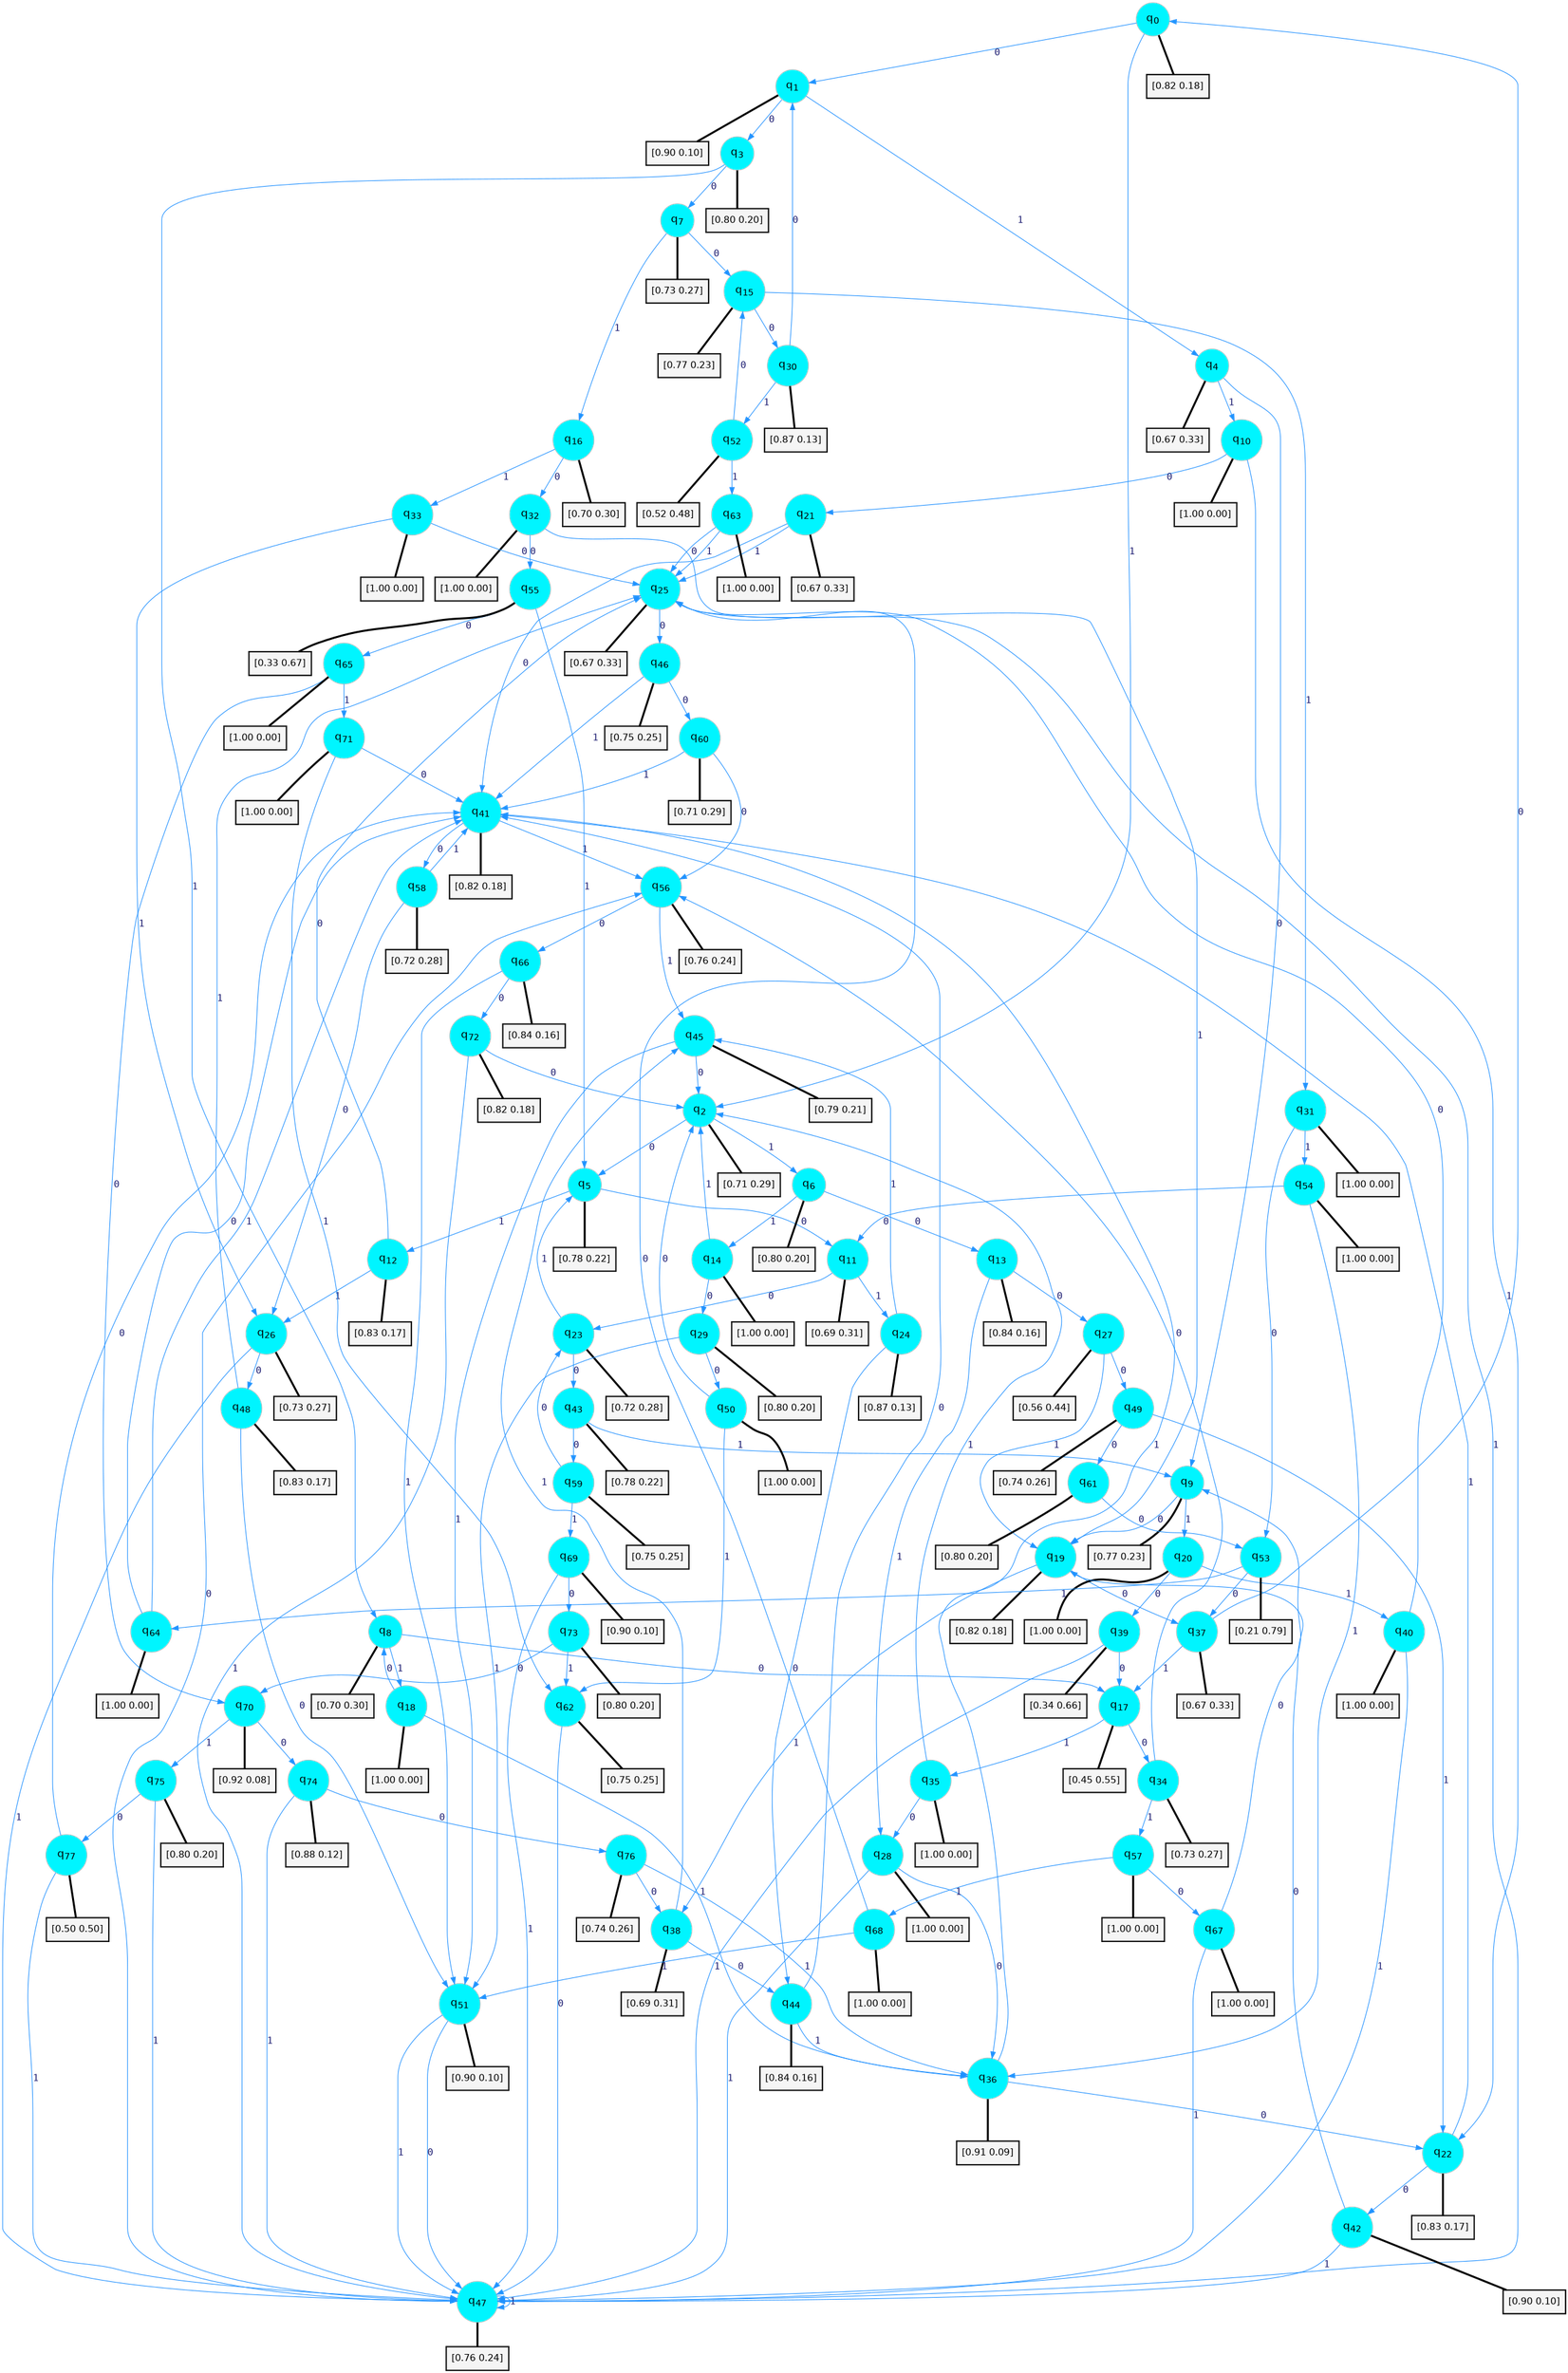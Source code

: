 digraph G {
graph [
bgcolor=transparent, dpi=300, rankdir=TD, size="40,25"];
node [
color=gray, fillcolor=turquoise1, fontcolor=black, fontname=Helvetica, fontsize=16, fontweight=bold, shape=circle, style=filled];
edge [
arrowsize=1, color=dodgerblue1, fontcolor=midnightblue, fontname=courier, fontweight=bold, penwidth=1, style=solid, weight=20];
0[label=<q<SUB>0</SUB>>];
1[label=<q<SUB>1</SUB>>];
2[label=<q<SUB>2</SUB>>];
3[label=<q<SUB>3</SUB>>];
4[label=<q<SUB>4</SUB>>];
5[label=<q<SUB>5</SUB>>];
6[label=<q<SUB>6</SUB>>];
7[label=<q<SUB>7</SUB>>];
8[label=<q<SUB>8</SUB>>];
9[label=<q<SUB>9</SUB>>];
10[label=<q<SUB>10</SUB>>];
11[label=<q<SUB>11</SUB>>];
12[label=<q<SUB>12</SUB>>];
13[label=<q<SUB>13</SUB>>];
14[label=<q<SUB>14</SUB>>];
15[label=<q<SUB>15</SUB>>];
16[label=<q<SUB>16</SUB>>];
17[label=<q<SUB>17</SUB>>];
18[label=<q<SUB>18</SUB>>];
19[label=<q<SUB>19</SUB>>];
20[label=<q<SUB>20</SUB>>];
21[label=<q<SUB>21</SUB>>];
22[label=<q<SUB>22</SUB>>];
23[label=<q<SUB>23</SUB>>];
24[label=<q<SUB>24</SUB>>];
25[label=<q<SUB>25</SUB>>];
26[label=<q<SUB>26</SUB>>];
27[label=<q<SUB>27</SUB>>];
28[label=<q<SUB>28</SUB>>];
29[label=<q<SUB>29</SUB>>];
30[label=<q<SUB>30</SUB>>];
31[label=<q<SUB>31</SUB>>];
32[label=<q<SUB>32</SUB>>];
33[label=<q<SUB>33</SUB>>];
34[label=<q<SUB>34</SUB>>];
35[label=<q<SUB>35</SUB>>];
36[label=<q<SUB>36</SUB>>];
37[label=<q<SUB>37</SUB>>];
38[label=<q<SUB>38</SUB>>];
39[label=<q<SUB>39</SUB>>];
40[label=<q<SUB>40</SUB>>];
41[label=<q<SUB>41</SUB>>];
42[label=<q<SUB>42</SUB>>];
43[label=<q<SUB>43</SUB>>];
44[label=<q<SUB>44</SUB>>];
45[label=<q<SUB>45</SUB>>];
46[label=<q<SUB>46</SUB>>];
47[label=<q<SUB>47</SUB>>];
48[label=<q<SUB>48</SUB>>];
49[label=<q<SUB>49</SUB>>];
50[label=<q<SUB>50</SUB>>];
51[label=<q<SUB>51</SUB>>];
52[label=<q<SUB>52</SUB>>];
53[label=<q<SUB>53</SUB>>];
54[label=<q<SUB>54</SUB>>];
55[label=<q<SUB>55</SUB>>];
56[label=<q<SUB>56</SUB>>];
57[label=<q<SUB>57</SUB>>];
58[label=<q<SUB>58</SUB>>];
59[label=<q<SUB>59</SUB>>];
60[label=<q<SUB>60</SUB>>];
61[label=<q<SUB>61</SUB>>];
62[label=<q<SUB>62</SUB>>];
63[label=<q<SUB>63</SUB>>];
64[label=<q<SUB>64</SUB>>];
65[label=<q<SUB>65</SUB>>];
66[label=<q<SUB>66</SUB>>];
67[label=<q<SUB>67</SUB>>];
68[label=<q<SUB>68</SUB>>];
69[label=<q<SUB>69</SUB>>];
70[label=<q<SUB>70</SUB>>];
71[label=<q<SUB>71</SUB>>];
72[label=<q<SUB>72</SUB>>];
73[label=<q<SUB>73</SUB>>];
74[label=<q<SUB>74</SUB>>];
75[label=<q<SUB>75</SUB>>];
76[label=<q<SUB>76</SUB>>];
77[label=<q<SUB>77</SUB>>];
78[label="[0.82 0.18]", shape=box,fontcolor=black, fontname=Helvetica, fontsize=14, penwidth=2, fillcolor=whitesmoke,color=black];
79[label="[0.90 0.10]", shape=box,fontcolor=black, fontname=Helvetica, fontsize=14, penwidth=2, fillcolor=whitesmoke,color=black];
80[label="[0.71 0.29]", shape=box,fontcolor=black, fontname=Helvetica, fontsize=14, penwidth=2, fillcolor=whitesmoke,color=black];
81[label="[0.80 0.20]", shape=box,fontcolor=black, fontname=Helvetica, fontsize=14, penwidth=2, fillcolor=whitesmoke,color=black];
82[label="[0.67 0.33]", shape=box,fontcolor=black, fontname=Helvetica, fontsize=14, penwidth=2, fillcolor=whitesmoke,color=black];
83[label="[0.78 0.22]", shape=box,fontcolor=black, fontname=Helvetica, fontsize=14, penwidth=2, fillcolor=whitesmoke,color=black];
84[label="[0.80 0.20]", shape=box,fontcolor=black, fontname=Helvetica, fontsize=14, penwidth=2, fillcolor=whitesmoke,color=black];
85[label="[0.73 0.27]", shape=box,fontcolor=black, fontname=Helvetica, fontsize=14, penwidth=2, fillcolor=whitesmoke,color=black];
86[label="[0.70 0.30]", shape=box,fontcolor=black, fontname=Helvetica, fontsize=14, penwidth=2, fillcolor=whitesmoke,color=black];
87[label="[0.77 0.23]", shape=box,fontcolor=black, fontname=Helvetica, fontsize=14, penwidth=2, fillcolor=whitesmoke,color=black];
88[label="[1.00 0.00]", shape=box,fontcolor=black, fontname=Helvetica, fontsize=14, penwidth=2, fillcolor=whitesmoke,color=black];
89[label="[0.69 0.31]", shape=box,fontcolor=black, fontname=Helvetica, fontsize=14, penwidth=2, fillcolor=whitesmoke,color=black];
90[label="[0.83 0.17]", shape=box,fontcolor=black, fontname=Helvetica, fontsize=14, penwidth=2, fillcolor=whitesmoke,color=black];
91[label="[0.84 0.16]", shape=box,fontcolor=black, fontname=Helvetica, fontsize=14, penwidth=2, fillcolor=whitesmoke,color=black];
92[label="[1.00 0.00]", shape=box,fontcolor=black, fontname=Helvetica, fontsize=14, penwidth=2, fillcolor=whitesmoke,color=black];
93[label="[0.77 0.23]", shape=box,fontcolor=black, fontname=Helvetica, fontsize=14, penwidth=2, fillcolor=whitesmoke,color=black];
94[label="[0.70 0.30]", shape=box,fontcolor=black, fontname=Helvetica, fontsize=14, penwidth=2, fillcolor=whitesmoke,color=black];
95[label="[0.45 0.55]", shape=box,fontcolor=black, fontname=Helvetica, fontsize=14, penwidth=2, fillcolor=whitesmoke,color=black];
96[label="[1.00 0.00]", shape=box,fontcolor=black, fontname=Helvetica, fontsize=14, penwidth=2, fillcolor=whitesmoke,color=black];
97[label="[0.82 0.18]", shape=box,fontcolor=black, fontname=Helvetica, fontsize=14, penwidth=2, fillcolor=whitesmoke,color=black];
98[label="[1.00 0.00]", shape=box,fontcolor=black, fontname=Helvetica, fontsize=14, penwidth=2, fillcolor=whitesmoke,color=black];
99[label="[0.67 0.33]", shape=box,fontcolor=black, fontname=Helvetica, fontsize=14, penwidth=2, fillcolor=whitesmoke,color=black];
100[label="[0.83 0.17]", shape=box,fontcolor=black, fontname=Helvetica, fontsize=14, penwidth=2, fillcolor=whitesmoke,color=black];
101[label="[0.72 0.28]", shape=box,fontcolor=black, fontname=Helvetica, fontsize=14, penwidth=2, fillcolor=whitesmoke,color=black];
102[label="[0.87 0.13]", shape=box,fontcolor=black, fontname=Helvetica, fontsize=14, penwidth=2, fillcolor=whitesmoke,color=black];
103[label="[0.67 0.33]", shape=box,fontcolor=black, fontname=Helvetica, fontsize=14, penwidth=2, fillcolor=whitesmoke,color=black];
104[label="[0.73 0.27]", shape=box,fontcolor=black, fontname=Helvetica, fontsize=14, penwidth=2, fillcolor=whitesmoke,color=black];
105[label="[0.56 0.44]", shape=box,fontcolor=black, fontname=Helvetica, fontsize=14, penwidth=2, fillcolor=whitesmoke,color=black];
106[label="[1.00 0.00]", shape=box,fontcolor=black, fontname=Helvetica, fontsize=14, penwidth=2, fillcolor=whitesmoke,color=black];
107[label="[0.80 0.20]", shape=box,fontcolor=black, fontname=Helvetica, fontsize=14, penwidth=2, fillcolor=whitesmoke,color=black];
108[label="[0.87 0.13]", shape=box,fontcolor=black, fontname=Helvetica, fontsize=14, penwidth=2, fillcolor=whitesmoke,color=black];
109[label="[1.00 0.00]", shape=box,fontcolor=black, fontname=Helvetica, fontsize=14, penwidth=2, fillcolor=whitesmoke,color=black];
110[label="[1.00 0.00]", shape=box,fontcolor=black, fontname=Helvetica, fontsize=14, penwidth=2, fillcolor=whitesmoke,color=black];
111[label="[1.00 0.00]", shape=box,fontcolor=black, fontname=Helvetica, fontsize=14, penwidth=2, fillcolor=whitesmoke,color=black];
112[label="[0.73 0.27]", shape=box,fontcolor=black, fontname=Helvetica, fontsize=14, penwidth=2, fillcolor=whitesmoke,color=black];
113[label="[1.00 0.00]", shape=box,fontcolor=black, fontname=Helvetica, fontsize=14, penwidth=2, fillcolor=whitesmoke,color=black];
114[label="[0.91 0.09]", shape=box,fontcolor=black, fontname=Helvetica, fontsize=14, penwidth=2, fillcolor=whitesmoke,color=black];
115[label="[0.67 0.33]", shape=box,fontcolor=black, fontname=Helvetica, fontsize=14, penwidth=2, fillcolor=whitesmoke,color=black];
116[label="[0.69 0.31]", shape=box,fontcolor=black, fontname=Helvetica, fontsize=14, penwidth=2, fillcolor=whitesmoke,color=black];
117[label="[0.34 0.66]", shape=box,fontcolor=black, fontname=Helvetica, fontsize=14, penwidth=2, fillcolor=whitesmoke,color=black];
118[label="[1.00 0.00]", shape=box,fontcolor=black, fontname=Helvetica, fontsize=14, penwidth=2, fillcolor=whitesmoke,color=black];
119[label="[0.82 0.18]", shape=box,fontcolor=black, fontname=Helvetica, fontsize=14, penwidth=2, fillcolor=whitesmoke,color=black];
120[label="[0.90 0.10]", shape=box,fontcolor=black, fontname=Helvetica, fontsize=14, penwidth=2, fillcolor=whitesmoke,color=black];
121[label="[0.78 0.22]", shape=box,fontcolor=black, fontname=Helvetica, fontsize=14, penwidth=2, fillcolor=whitesmoke,color=black];
122[label="[0.84 0.16]", shape=box,fontcolor=black, fontname=Helvetica, fontsize=14, penwidth=2, fillcolor=whitesmoke,color=black];
123[label="[0.79 0.21]", shape=box,fontcolor=black, fontname=Helvetica, fontsize=14, penwidth=2, fillcolor=whitesmoke,color=black];
124[label="[0.75 0.25]", shape=box,fontcolor=black, fontname=Helvetica, fontsize=14, penwidth=2, fillcolor=whitesmoke,color=black];
125[label="[0.76 0.24]", shape=box,fontcolor=black, fontname=Helvetica, fontsize=14, penwidth=2, fillcolor=whitesmoke,color=black];
126[label="[0.83 0.17]", shape=box,fontcolor=black, fontname=Helvetica, fontsize=14, penwidth=2, fillcolor=whitesmoke,color=black];
127[label="[0.74 0.26]", shape=box,fontcolor=black, fontname=Helvetica, fontsize=14, penwidth=2, fillcolor=whitesmoke,color=black];
128[label="[1.00 0.00]", shape=box,fontcolor=black, fontname=Helvetica, fontsize=14, penwidth=2, fillcolor=whitesmoke,color=black];
129[label="[0.90 0.10]", shape=box,fontcolor=black, fontname=Helvetica, fontsize=14, penwidth=2, fillcolor=whitesmoke,color=black];
130[label="[0.52 0.48]", shape=box,fontcolor=black, fontname=Helvetica, fontsize=14, penwidth=2, fillcolor=whitesmoke,color=black];
131[label="[0.21 0.79]", shape=box,fontcolor=black, fontname=Helvetica, fontsize=14, penwidth=2, fillcolor=whitesmoke,color=black];
132[label="[1.00 0.00]", shape=box,fontcolor=black, fontname=Helvetica, fontsize=14, penwidth=2, fillcolor=whitesmoke,color=black];
133[label="[0.33 0.67]", shape=box,fontcolor=black, fontname=Helvetica, fontsize=14, penwidth=2, fillcolor=whitesmoke,color=black];
134[label="[0.76 0.24]", shape=box,fontcolor=black, fontname=Helvetica, fontsize=14, penwidth=2, fillcolor=whitesmoke,color=black];
135[label="[1.00 0.00]", shape=box,fontcolor=black, fontname=Helvetica, fontsize=14, penwidth=2, fillcolor=whitesmoke,color=black];
136[label="[0.72 0.28]", shape=box,fontcolor=black, fontname=Helvetica, fontsize=14, penwidth=2, fillcolor=whitesmoke,color=black];
137[label="[0.75 0.25]", shape=box,fontcolor=black, fontname=Helvetica, fontsize=14, penwidth=2, fillcolor=whitesmoke,color=black];
138[label="[0.71 0.29]", shape=box,fontcolor=black, fontname=Helvetica, fontsize=14, penwidth=2, fillcolor=whitesmoke,color=black];
139[label="[0.80 0.20]", shape=box,fontcolor=black, fontname=Helvetica, fontsize=14, penwidth=2, fillcolor=whitesmoke,color=black];
140[label="[0.75 0.25]", shape=box,fontcolor=black, fontname=Helvetica, fontsize=14, penwidth=2, fillcolor=whitesmoke,color=black];
141[label="[1.00 0.00]", shape=box,fontcolor=black, fontname=Helvetica, fontsize=14, penwidth=2, fillcolor=whitesmoke,color=black];
142[label="[1.00 0.00]", shape=box,fontcolor=black, fontname=Helvetica, fontsize=14, penwidth=2, fillcolor=whitesmoke,color=black];
143[label="[1.00 0.00]", shape=box,fontcolor=black, fontname=Helvetica, fontsize=14, penwidth=2, fillcolor=whitesmoke,color=black];
144[label="[0.84 0.16]", shape=box,fontcolor=black, fontname=Helvetica, fontsize=14, penwidth=2, fillcolor=whitesmoke,color=black];
145[label="[1.00 0.00]", shape=box,fontcolor=black, fontname=Helvetica, fontsize=14, penwidth=2, fillcolor=whitesmoke,color=black];
146[label="[1.00 0.00]", shape=box,fontcolor=black, fontname=Helvetica, fontsize=14, penwidth=2, fillcolor=whitesmoke,color=black];
147[label="[0.90 0.10]", shape=box,fontcolor=black, fontname=Helvetica, fontsize=14, penwidth=2, fillcolor=whitesmoke,color=black];
148[label="[0.92 0.08]", shape=box,fontcolor=black, fontname=Helvetica, fontsize=14, penwidth=2, fillcolor=whitesmoke,color=black];
149[label="[1.00 0.00]", shape=box,fontcolor=black, fontname=Helvetica, fontsize=14, penwidth=2, fillcolor=whitesmoke,color=black];
150[label="[0.82 0.18]", shape=box,fontcolor=black, fontname=Helvetica, fontsize=14, penwidth=2, fillcolor=whitesmoke,color=black];
151[label="[0.80 0.20]", shape=box,fontcolor=black, fontname=Helvetica, fontsize=14, penwidth=2, fillcolor=whitesmoke,color=black];
152[label="[0.88 0.12]", shape=box,fontcolor=black, fontname=Helvetica, fontsize=14, penwidth=2, fillcolor=whitesmoke,color=black];
153[label="[0.80 0.20]", shape=box,fontcolor=black, fontname=Helvetica, fontsize=14, penwidth=2, fillcolor=whitesmoke,color=black];
154[label="[0.74 0.26]", shape=box,fontcolor=black, fontname=Helvetica, fontsize=14, penwidth=2, fillcolor=whitesmoke,color=black];
155[label="[0.50 0.50]", shape=box,fontcolor=black, fontname=Helvetica, fontsize=14, penwidth=2, fillcolor=whitesmoke,color=black];
0->1 [label=0];
0->2 [label=1];
0->78 [arrowhead=none, penwidth=3,color=black];
1->3 [label=0];
1->4 [label=1];
1->79 [arrowhead=none, penwidth=3,color=black];
2->5 [label=0];
2->6 [label=1];
2->80 [arrowhead=none, penwidth=3,color=black];
3->7 [label=0];
3->8 [label=1];
3->81 [arrowhead=none, penwidth=3,color=black];
4->9 [label=0];
4->10 [label=1];
4->82 [arrowhead=none, penwidth=3,color=black];
5->11 [label=0];
5->12 [label=1];
5->83 [arrowhead=none, penwidth=3,color=black];
6->13 [label=0];
6->14 [label=1];
6->84 [arrowhead=none, penwidth=3,color=black];
7->15 [label=0];
7->16 [label=1];
7->85 [arrowhead=none, penwidth=3,color=black];
8->17 [label=0];
8->18 [label=1];
8->86 [arrowhead=none, penwidth=3,color=black];
9->19 [label=0];
9->20 [label=1];
9->87 [arrowhead=none, penwidth=3,color=black];
10->21 [label=0];
10->22 [label=1];
10->88 [arrowhead=none, penwidth=3,color=black];
11->23 [label=0];
11->24 [label=1];
11->89 [arrowhead=none, penwidth=3,color=black];
12->25 [label=0];
12->26 [label=1];
12->90 [arrowhead=none, penwidth=3,color=black];
13->27 [label=0];
13->28 [label=1];
13->91 [arrowhead=none, penwidth=3,color=black];
14->29 [label=0];
14->2 [label=1];
14->92 [arrowhead=none, penwidth=3,color=black];
15->30 [label=0];
15->31 [label=1];
15->93 [arrowhead=none, penwidth=3,color=black];
16->32 [label=0];
16->33 [label=1];
16->94 [arrowhead=none, penwidth=3,color=black];
17->34 [label=0];
17->35 [label=1];
17->95 [arrowhead=none, penwidth=3,color=black];
18->8 [label=0];
18->36 [label=1];
18->96 [arrowhead=none, penwidth=3,color=black];
19->37 [label=0];
19->38 [label=1];
19->97 [arrowhead=none, penwidth=3,color=black];
20->39 [label=0];
20->40 [label=1];
20->98 [arrowhead=none, penwidth=3,color=black];
21->41 [label=0];
21->25 [label=1];
21->99 [arrowhead=none, penwidth=3,color=black];
22->42 [label=0];
22->41 [label=1];
22->100 [arrowhead=none, penwidth=3,color=black];
23->43 [label=0];
23->5 [label=1];
23->101 [arrowhead=none, penwidth=3,color=black];
24->44 [label=0];
24->45 [label=1];
24->102 [arrowhead=none, penwidth=3,color=black];
25->46 [label=0];
25->47 [label=1];
25->103 [arrowhead=none, penwidth=3,color=black];
26->48 [label=0];
26->47 [label=1];
26->104 [arrowhead=none, penwidth=3,color=black];
27->49 [label=0];
27->19 [label=1];
27->105 [arrowhead=none, penwidth=3,color=black];
28->36 [label=0];
28->47 [label=1];
28->106 [arrowhead=none, penwidth=3,color=black];
29->50 [label=0];
29->51 [label=1];
29->107 [arrowhead=none, penwidth=3,color=black];
30->1 [label=0];
30->52 [label=1];
30->108 [arrowhead=none, penwidth=3,color=black];
31->53 [label=0];
31->54 [label=1];
31->109 [arrowhead=none, penwidth=3,color=black];
32->55 [label=0];
32->19 [label=1];
32->110 [arrowhead=none, penwidth=3,color=black];
33->25 [label=0];
33->26 [label=1];
33->111 [arrowhead=none, penwidth=3,color=black];
34->56 [label=0];
34->57 [label=1];
34->112 [arrowhead=none, penwidth=3,color=black];
35->28 [label=0];
35->2 [label=1];
35->113 [arrowhead=none, penwidth=3,color=black];
36->22 [label=0];
36->41 [label=1];
36->114 [arrowhead=none, penwidth=3,color=black];
37->0 [label=0];
37->17 [label=1];
37->115 [arrowhead=none, penwidth=3,color=black];
38->44 [label=0];
38->45 [label=1];
38->116 [arrowhead=none, penwidth=3,color=black];
39->17 [label=0];
39->47 [label=1];
39->117 [arrowhead=none, penwidth=3,color=black];
40->25 [label=0];
40->47 [label=1];
40->118 [arrowhead=none, penwidth=3,color=black];
41->58 [label=0];
41->56 [label=1];
41->119 [arrowhead=none, penwidth=3,color=black];
42->19 [label=0];
42->47 [label=1];
42->120 [arrowhead=none, penwidth=3,color=black];
43->59 [label=0];
43->9 [label=1];
43->121 [arrowhead=none, penwidth=3,color=black];
44->41 [label=0];
44->36 [label=1];
44->122 [arrowhead=none, penwidth=3,color=black];
45->2 [label=0];
45->51 [label=1];
45->123 [arrowhead=none, penwidth=3,color=black];
46->60 [label=0];
46->41 [label=1];
46->124 [arrowhead=none, penwidth=3,color=black];
47->56 [label=0];
47->47 [label=1];
47->125 [arrowhead=none, penwidth=3,color=black];
48->51 [label=0];
48->25 [label=1];
48->126 [arrowhead=none, penwidth=3,color=black];
49->61 [label=0];
49->22 [label=1];
49->127 [arrowhead=none, penwidth=3,color=black];
50->2 [label=0];
50->62 [label=1];
50->128 [arrowhead=none, penwidth=3,color=black];
51->47 [label=0];
51->47 [label=1];
51->129 [arrowhead=none, penwidth=3,color=black];
52->15 [label=0];
52->63 [label=1];
52->130 [arrowhead=none, penwidth=3,color=black];
53->37 [label=0];
53->64 [label=1];
53->131 [arrowhead=none, penwidth=3,color=black];
54->11 [label=0];
54->36 [label=1];
54->132 [arrowhead=none, penwidth=3,color=black];
55->65 [label=0];
55->5 [label=1];
55->133 [arrowhead=none, penwidth=3,color=black];
56->66 [label=0];
56->45 [label=1];
56->134 [arrowhead=none, penwidth=3,color=black];
57->67 [label=0];
57->68 [label=1];
57->135 [arrowhead=none, penwidth=3,color=black];
58->26 [label=0];
58->41 [label=1];
58->136 [arrowhead=none, penwidth=3,color=black];
59->23 [label=0];
59->69 [label=1];
59->137 [arrowhead=none, penwidth=3,color=black];
60->56 [label=0];
60->41 [label=1];
60->138 [arrowhead=none, penwidth=3,color=black];
61->53 [label=0];
61->139 [arrowhead=none, penwidth=3,color=black];
62->47 [label=0];
62->140 [arrowhead=none, penwidth=3,color=black];
63->25 [label=0];
63->25 [label=1];
63->141 [arrowhead=none, penwidth=3,color=black];
64->41 [label=0];
64->41 [label=1];
64->142 [arrowhead=none, penwidth=3,color=black];
65->70 [label=0];
65->71 [label=1];
65->143 [arrowhead=none, penwidth=3,color=black];
66->72 [label=0];
66->51 [label=1];
66->144 [arrowhead=none, penwidth=3,color=black];
67->9 [label=0];
67->47 [label=1];
67->145 [arrowhead=none, penwidth=3,color=black];
68->25 [label=0];
68->51 [label=1];
68->146 [arrowhead=none, penwidth=3,color=black];
69->73 [label=0];
69->47 [label=1];
69->147 [arrowhead=none, penwidth=3,color=black];
70->74 [label=0];
70->75 [label=1];
70->148 [arrowhead=none, penwidth=3,color=black];
71->41 [label=0];
71->62 [label=1];
71->149 [arrowhead=none, penwidth=3,color=black];
72->2 [label=0];
72->47 [label=1];
72->150 [arrowhead=none, penwidth=3,color=black];
73->70 [label=0];
73->62 [label=1];
73->151 [arrowhead=none, penwidth=3,color=black];
74->76 [label=0];
74->47 [label=1];
74->152 [arrowhead=none, penwidth=3,color=black];
75->77 [label=0];
75->47 [label=1];
75->153 [arrowhead=none, penwidth=3,color=black];
76->38 [label=0];
76->36 [label=1];
76->154 [arrowhead=none, penwidth=3,color=black];
77->41 [label=0];
77->47 [label=1];
77->155 [arrowhead=none, penwidth=3,color=black];
}
